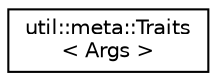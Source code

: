 digraph "Graphical Class Hierarchy"
{
 // LATEX_PDF_SIZE
  edge [fontname="Helvetica",fontsize="10",labelfontname="Helvetica",labelfontsize="10"];
  node [fontname="Helvetica",fontsize="10",shape=record];
  rankdir="LR";
  Node0 [label="util::meta::Traits\l\< Args \>",height=0.2,width=0.4,color="black", fillcolor="white", style="filled",URL="$structutil_1_1meta_1_1_traits.html",tooltip="Empty parameter pack helper type."];
}
